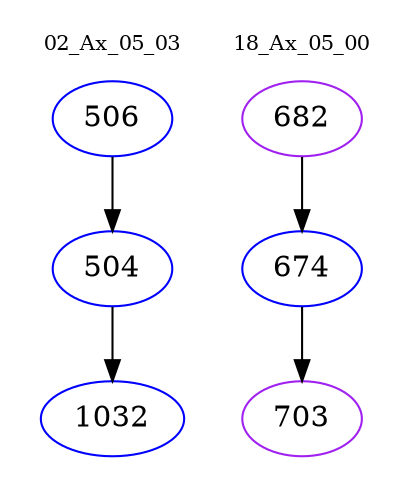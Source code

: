 digraph{
subgraph cluster_0 {
color = white
label = "02_Ax_05_03";
fontsize=10;
T0_506 [label="506", color="blue"]
T0_506 -> T0_504 [color="black"]
T0_504 [label="504", color="blue"]
T0_504 -> T0_1032 [color="black"]
T0_1032 [label="1032", color="blue"]
}
subgraph cluster_1 {
color = white
label = "18_Ax_05_00";
fontsize=10;
T1_682 [label="682", color="purple"]
T1_682 -> T1_674 [color="black"]
T1_674 [label="674", color="blue"]
T1_674 -> T1_703 [color="black"]
T1_703 [label="703", color="purple"]
}
}
